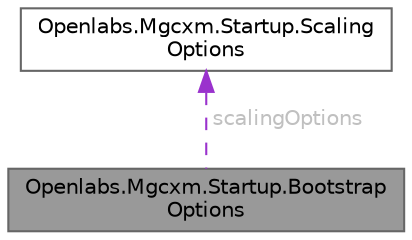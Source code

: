 digraph "Openlabs.Mgcxm.Startup.BootstrapOptions"
{
 // LATEX_PDF_SIZE
  bgcolor="transparent";
  edge [fontname=Helvetica,fontsize=10,labelfontname=Helvetica,labelfontsize=10];
  node [fontname=Helvetica,fontsize=10,shape=box,height=0.2,width=0.4];
  Node1 [id="Node000001",label="Openlabs.Mgcxm.Startup.Bootstrap\lOptions",height=0.2,width=0.4,color="gray40", fillcolor="grey60", style="filled", fontcolor="black",tooltip="Options for configuring the Mgcxm bootstrap process."];
  Node2 -> Node1 [id="edge1_Node000001_Node000002",dir="back",color="darkorchid3",style="dashed",tooltip=" ",label=" scalingOptions",fontcolor="grey" ];
  Node2 [id="Node000002",label="Openlabs.Mgcxm.Startup.Scaling\lOptions",height=0.2,width=0.4,color="gray40", fillcolor="white", style="filled",URL="$class_openlabs_1_1_mgcxm_1_1_startup_1_1_scaling_options.html",tooltip="Options for scaling Mgcxm application."];
}
